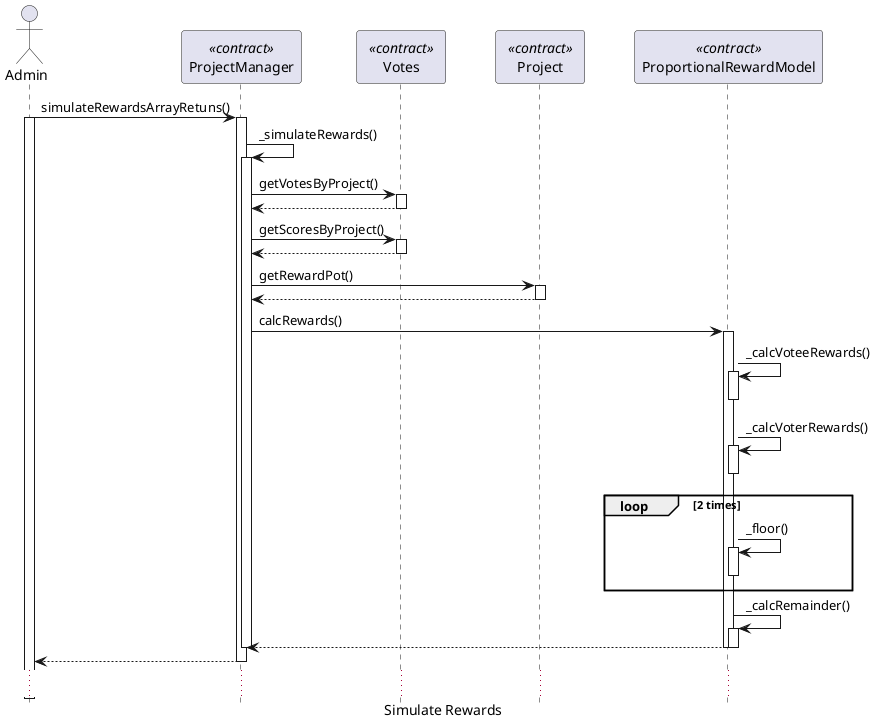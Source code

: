 @startuml
 
' Python 3 Collections
' https://github.com/python/cpython/blob/v3.8.5/Lib/_collections_abc.py
 
' https://plantuml.com/class-diagram
' https://plantuml.com/sequence-diagram
' https://plantuml-documentation.readthedocs.io/en/latest/formatting/all-skin-params.html
' https://plantuml-documentation.readthedocs.io/en/latest/formatting/all-skin-params.html#class
 
skinparam {
  DefaultFontName Monaco
  'DefaultFontName Consolas
  MinClassWidth 75
  ClassFontStyle bold
  ParticipantPadding 20
  BoxPadding 300
  GroupBorderThickness 1
  GroupBorderShadowing false
  PageMargin 10
}
 
hide Circle
hide Footbox
caption Simulate Rewards

Actor "Admin" as admin 
Participant "ProjectManager" as pm <<contract>>
Participant "Votes" as vts <<contract>>
Participant "Project" as prj <<contract>>
Participant "ProportionalRewardModel" as mdl <<contract>>

admin -> pm ++ : simulateRewardsArrayRetuns()
admin ++
  pm -> pm ++ : _simulateRewards()
    pm -> vts ++ : getVotesByProject()
    pm <-- vts --
    pm -> vts ++ : getScoresByProject()
    pm <-- vts --
    pm -> prj ++ : getRewardPot()
    pm <-- prj --
    pm -> mdl ++ : calcRewards()
      mdl -> mdl ++ : _calcVoteeRewards()
      mdl --
      mdl -> mdl ++ : _calcVoterRewards()
      mdl --
      loop 2 times
        mdl -> mdl ++ : _floor()
        mdl --
      end
      mdl -> mdl ++ : _calcRemainder()
    pm <-- mdl --
    mdl --
  pm --
pm --> admin --

...
    
@enduml